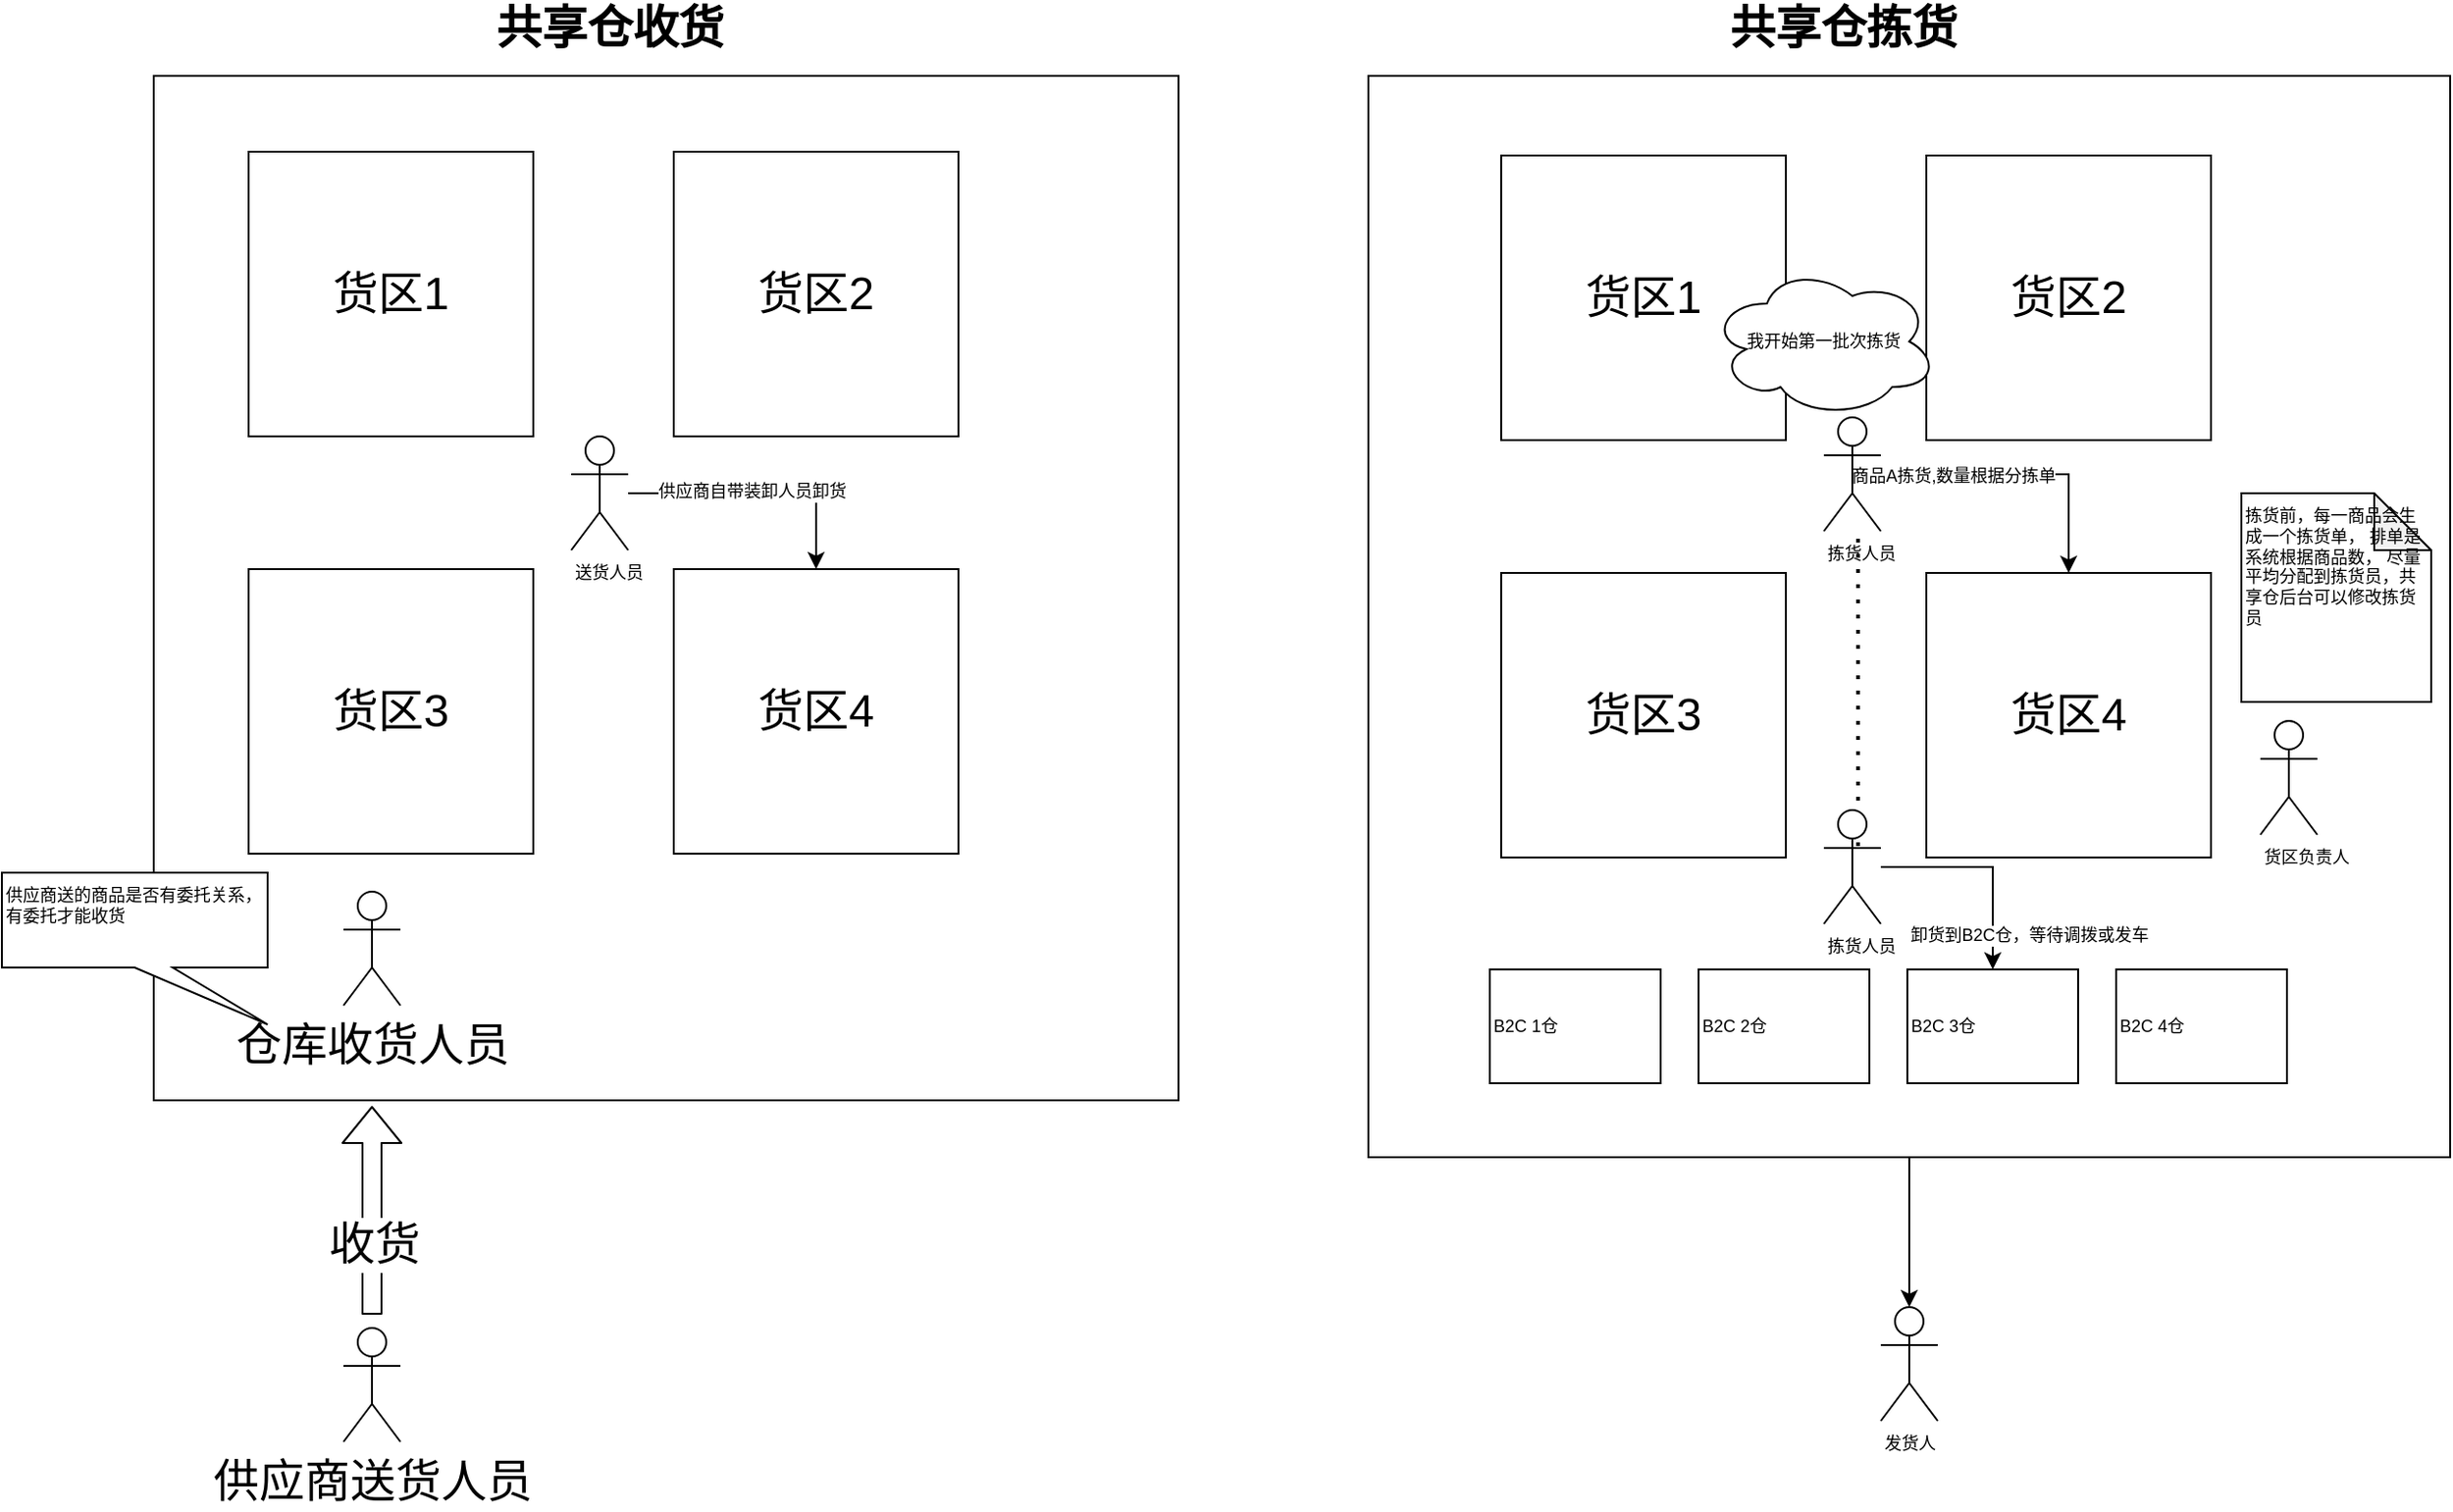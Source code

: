 <mxfile version="13.6.9" type="github">
  <diagram id="nBoRqi8an5nhjWi_EFpu" name="Page-1">
    <mxGraphModel dx="2205" dy="891" grid="1" gridSize="10" guides="1" tooltips="1" connect="1" arrows="1" fold="1" page="1" pageScale="1" pageWidth="1200" pageHeight="1920" math="0" shadow="0">
      <root>
        <mxCell id="0" />
        <mxCell id="1" parent="0" />
        <mxCell id="-klK-5MpFPl4CnDMqHUD-1" value="" style="whiteSpace=wrap;html=1;aspect=fixed;textOpacity=0;" vertex="1" parent="1">
          <mxGeometry x="140" y="60" width="540" height="540" as="geometry" />
        </mxCell>
        <mxCell id="-klK-5MpFPl4CnDMqHUD-2" value="共享仓收货" style="text;html=1;align=center;verticalAlign=middle;resizable=0;points=[];autosize=1;fontStyle=1;fontSize=24;" vertex="1" parent="1">
          <mxGeometry x="310" y="20" width="140" height="30" as="geometry" />
        </mxCell>
        <mxCell id="-klK-5MpFPl4CnDMqHUD-3" value="货区1" style="whiteSpace=wrap;html=1;aspect=fixed;fontSize=24;" vertex="1" parent="1">
          <mxGeometry x="190" y="100" width="150" height="150" as="geometry" />
        </mxCell>
        <mxCell id="-klK-5MpFPl4CnDMqHUD-4" value="货区2" style="whiteSpace=wrap;html=1;aspect=fixed;fontSize=24;" vertex="1" parent="1">
          <mxGeometry x="414" y="100" width="150" height="150" as="geometry" />
        </mxCell>
        <mxCell id="-klK-5MpFPl4CnDMqHUD-5" value="货区3" style="whiteSpace=wrap;html=1;aspect=fixed;fontSize=24;" vertex="1" parent="1">
          <mxGeometry x="190" y="320" width="150" height="150" as="geometry" />
        </mxCell>
        <mxCell id="-klK-5MpFPl4CnDMqHUD-6" value="货区4" style="whiteSpace=wrap;html=1;aspect=fixed;fontSize=24;" vertex="1" parent="1">
          <mxGeometry x="414" y="320" width="150" height="150" as="geometry" />
        </mxCell>
        <mxCell id="-klK-5MpFPl4CnDMqHUD-7" value="仓库收货人员" style="shape=umlActor;verticalLabelPosition=bottom;verticalAlign=top;html=1;outlineConnect=0;fontSize=24;" vertex="1" parent="1">
          <mxGeometry x="240" y="490" width="30" height="60" as="geometry" />
        </mxCell>
        <mxCell id="-klK-5MpFPl4CnDMqHUD-8" value="供应商送货人员" style="shape=umlActor;verticalLabelPosition=bottom;verticalAlign=top;html=1;outlineConnect=0;fontSize=24;" vertex="1" parent="1">
          <mxGeometry x="240" y="720" width="30" height="60" as="geometry" />
        </mxCell>
        <mxCell id="-klK-5MpFPl4CnDMqHUD-9" value="" style="shape=flexArrow;endArrow=classic;html=1;fontSize=24;" edge="1" parent="1">
          <mxGeometry width="50" height="50" relative="1" as="geometry">
            <mxPoint x="255" y="713" as="sourcePoint" />
            <mxPoint x="255" y="603" as="targetPoint" />
          </mxGeometry>
        </mxCell>
        <mxCell id="-klK-5MpFPl4CnDMqHUD-10" value="收货" style="edgeLabel;html=1;align=center;verticalAlign=middle;resizable=0;points=[];fontSize=24;" vertex="1" connectable="0" parent="-klK-5MpFPl4CnDMqHUD-9">
          <mxGeometry x="-0.327" y="-1" relative="1" as="geometry">
            <mxPoint as="offset" />
          </mxGeometry>
        </mxCell>
        <mxCell id="-klK-5MpFPl4CnDMqHUD-12" value="供应商送的商品是否有委托关系， 有委托才能收货" style="shape=callout;whiteSpace=wrap;html=1;perimeter=calloutPerimeter;fontSize=9;position2=1;align=left;verticalAlign=top;" vertex="1" parent="1">
          <mxGeometry x="60" y="480" width="140" height="80" as="geometry" />
        </mxCell>
        <mxCell id="-klK-5MpFPl4CnDMqHUD-14" value="" style="edgeStyle=orthogonalEdgeStyle;rounded=0;orthogonalLoop=1;jettySize=auto;html=1;fontSize=9;" edge="1" parent="1" source="-klK-5MpFPl4CnDMqHUD-13" target="-klK-5MpFPl4CnDMqHUD-6">
          <mxGeometry relative="1" as="geometry" />
        </mxCell>
        <mxCell id="-klK-5MpFPl4CnDMqHUD-15" value="供应商自带装卸人员卸货" style="edgeLabel;html=1;align=center;verticalAlign=middle;resizable=0;points=[];fontSize=9;" vertex="1" connectable="0" parent="-klK-5MpFPl4CnDMqHUD-14">
          <mxGeometry x="-0.065" y="1" relative="1" as="geometry">
            <mxPoint as="offset" />
          </mxGeometry>
        </mxCell>
        <mxCell id="-klK-5MpFPl4CnDMqHUD-13" value="送货人员" style="shape=umlActor;verticalLabelPosition=bottom;verticalAlign=top;html=1;outlineConnect=0;fontSize=9;align=left;" vertex="1" parent="1">
          <mxGeometry x="360" y="250" width="30" height="60" as="geometry" />
        </mxCell>
        <mxCell id="-klK-5MpFPl4CnDMqHUD-41" style="edgeStyle=orthogonalEdgeStyle;rounded=0;orthogonalLoop=1;jettySize=auto;html=1;entryX=0.5;entryY=0;entryDx=0;entryDy=0;entryPerimeter=0;fontSize=9;" edge="1" parent="1" source="-klK-5MpFPl4CnDMqHUD-16" target="-klK-5MpFPl4CnDMqHUD-38">
          <mxGeometry relative="1" as="geometry" />
        </mxCell>
        <mxCell id="-klK-5MpFPl4CnDMqHUD-16" value="" style="whiteSpace=wrap;html=1;aspect=fixed;textOpacity=0;" vertex="1" parent="1">
          <mxGeometry x="780" y="60" width="570" height="570" as="geometry" />
        </mxCell>
        <mxCell id="-klK-5MpFPl4CnDMqHUD-17" value="共享仓拣货" style="text;html=1;align=center;verticalAlign=middle;resizable=0;points=[];autosize=1;fontStyle=1;fontSize=24;" vertex="1" parent="1">
          <mxGeometry x="960" y="20" width="140" height="30" as="geometry" />
        </mxCell>
        <mxCell id="-klK-5MpFPl4CnDMqHUD-19" value="货区1" style="whiteSpace=wrap;html=1;aspect=fixed;fontSize=24;" vertex="1" parent="1">
          <mxGeometry x="850" y="102" width="150" height="150" as="geometry" />
        </mxCell>
        <mxCell id="-klK-5MpFPl4CnDMqHUD-20" value="货区2" style="whiteSpace=wrap;html=1;aspect=fixed;fontSize=24;" vertex="1" parent="1">
          <mxGeometry x="1074" y="102" width="150" height="150" as="geometry" />
        </mxCell>
        <mxCell id="-klK-5MpFPl4CnDMqHUD-21" value="货区3" style="whiteSpace=wrap;html=1;aspect=fixed;fontSize=24;" vertex="1" parent="1">
          <mxGeometry x="850" y="322" width="150" height="150" as="geometry" />
        </mxCell>
        <mxCell id="-klK-5MpFPl4CnDMqHUD-22" value="货区4" style="whiteSpace=wrap;html=1;aspect=fixed;fontSize=24;" vertex="1" parent="1">
          <mxGeometry x="1074" y="322" width="150" height="150" as="geometry" />
        </mxCell>
        <mxCell id="-klK-5MpFPl4CnDMqHUD-23" value="B2C 1仓" style="rounded=0;whiteSpace=wrap;html=1;fontSize=9;align=left;" vertex="1" parent="1">
          <mxGeometry x="844" y="531" width="90" height="60" as="geometry" />
        </mxCell>
        <mxCell id="-klK-5MpFPl4CnDMqHUD-24" value="B2C 2仓" style="rounded=0;whiteSpace=wrap;html=1;fontSize=9;align=left;" vertex="1" parent="1">
          <mxGeometry x="954" y="531" width="90" height="60" as="geometry" />
        </mxCell>
        <mxCell id="-klK-5MpFPl4CnDMqHUD-25" value="B2C 3仓" style="rounded=0;whiteSpace=wrap;html=1;fontSize=9;align=left;" vertex="1" parent="1">
          <mxGeometry x="1064" y="531" width="90" height="60" as="geometry" />
        </mxCell>
        <mxCell id="-klK-5MpFPl4CnDMqHUD-26" value="B2C 4仓" style="rounded=0;whiteSpace=wrap;html=1;fontSize=9;align=left;" vertex="1" parent="1">
          <mxGeometry x="1174" y="531" width="90" height="60" as="geometry" />
        </mxCell>
        <mxCell id="-klK-5MpFPl4CnDMqHUD-28" value="" style="edgeStyle=orthogonalEdgeStyle;rounded=0;orthogonalLoop=1;jettySize=auto;html=1;fontSize=9;" edge="1" parent="1" source="-klK-5MpFPl4CnDMqHUD-27" target="-klK-5MpFPl4CnDMqHUD-22">
          <mxGeometry relative="1" as="geometry" />
        </mxCell>
        <mxCell id="-klK-5MpFPl4CnDMqHUD-29" value="商品A拣货,数量根据分拣单" style="edgeLabel;html=1;align=center;verticalAlign=middle;resizable=0;points=[];fontSize=9;" vertex="1" connectable="0" parent="-klK-5MpFPl4CnDMqHUD-28">
          <mxGeometry x="-0.497" y="-1" relative="1" as="geometry">
            <mxPoint as="offset" />
          </mxGeometry>
        </mxCell>
        <mxCell id="-klK-5MpFPl4CnDMqHUD-27" value="拣货人员" style="shape=umlActor;verticalLabelPosition=bottom;verticalAlign=top;html=1;outlineConnect=0;fontSize=9;align=left;" vertex="1" parent="1">
          <mxGeometry x="1020" y="240" width="30" height="60" as="geometry" />
        </mxCell>
        <mxCell id="-klK-5MpFPl4CnDMqHUD-30" value="货区负责人" style="shape=umlActor;verticalLabelPosition=bottom;verticalAlign=top;html=1;outlineConnect=0;fontSize=9;align=left;" vertex="1" parent="1">
          <mxGeometry x="1250" y="400" width="30" height="60" as="geometry" />
        </mxCell>
        <mxCell id="-klK-5MpFPl4CnDMqHUD-32" value="拣货前，每一商品会生成一个拣货单， 排单是系统根据商品数， 尽量平均分配到拣货员，共享仓后台可以修改拣货员" style="shape=note;whiteSpace=wrap;html=1;backgroundOutline=1;darkOpacity=0.05;fontSize=9;align=left;verticalAlign=top;" vertex="1" parent="1">
          <mxGeometry x="1240" y="280" width="100" height="110" as="geometry" />
        </mxCell>
        <mxCell id="-klK-5MpFPl4CnDMqHUD-33" value="我开始第一批次拣货" style="ellipse;shape=cloud;whiteSpace=wrap;html=1;fontSize=9;align=center;" vertex="1" parent="1">
          <mxGeometry x="960" y="160" width="120" height="80" as="geometry" />
        </mxCell>
        <mxCell id="-klK-5MpFPl4CnDMqHUD-34" value="" style="endArrow=none;dashed=1;html=1;dashPattern=1 3;strokeWidth=2;fontSize=9;" edge="1" parent="1">
          <mxGeometry width="50" height="50" relative="1" as="geometry">
            <mxPoint x="1038" y="466" as="sourcePoint" />
            <mxPoint x="1038" y="300" as="targetPoint" />
          </mxGeometry>
        </mxCell>
        <mxCell id="-klK-5MpFPl4CnDMqHUD-36" value="" style="edgeStyle=orthogonalEdgeStyle;rounded=0;orthogonalLoop=1;jettySize=auto;html=1;fontSize=9;" edge="1" parent="1" source="-klK-5MpFPl4CnDMqHUD-35" target="-klK-5MpFPl4CnDMqHUD-25">
          <mxGeometry relative="1" as="geometry" />
        </mxCell>
        <mxCell id="-klK-5MpFPl4CnDMqHUD-37" value="卸货到B2C仓，等待调拨或发车" style="edgeLabel;html=1;align=center;verticalAlign=middle;resizable=0;points=[];fontSize=9;" vertex="1" connectable="0" parent="-klK-5MpFPl4CnDMqHUD-36">
          <mxGeometry x="0.026" y="-18" relative="1" as="geometry">
            <mxPoint x="20" y="18" as="offset" />
          </mxGeometry>
        </mxCell>
        <mxCell id="-klK-5MpFPl4CnDMqHUD-35" value="拣货人员" style="shape=umlActor;verticalLabelPosition=bottom;verticalAlign=top;html=1;outlineConnect=0;fontSize=9;align=left;" vertex="1" parent="1">
          <mxGeometry x="1020" y="447" width="30" height="60" as="geometry" />
        </mxCell>
        <mxCell id="-klK-5MpFPl4CnDMqHUD-38" value="发货人" style="shape=umlActor;verticalLabelPosition=bottom;verticalAlign=top;html=1;outlineConnect=0;fontSize=9;align=left;" vertex="1" parent="1">
          <mxGeometry x="1050" y="709" width="30" height="60" as="geometry" />
        </mxCell>
      </root>
    </mxGraphModel>
  </diagram>
</mxfile>
